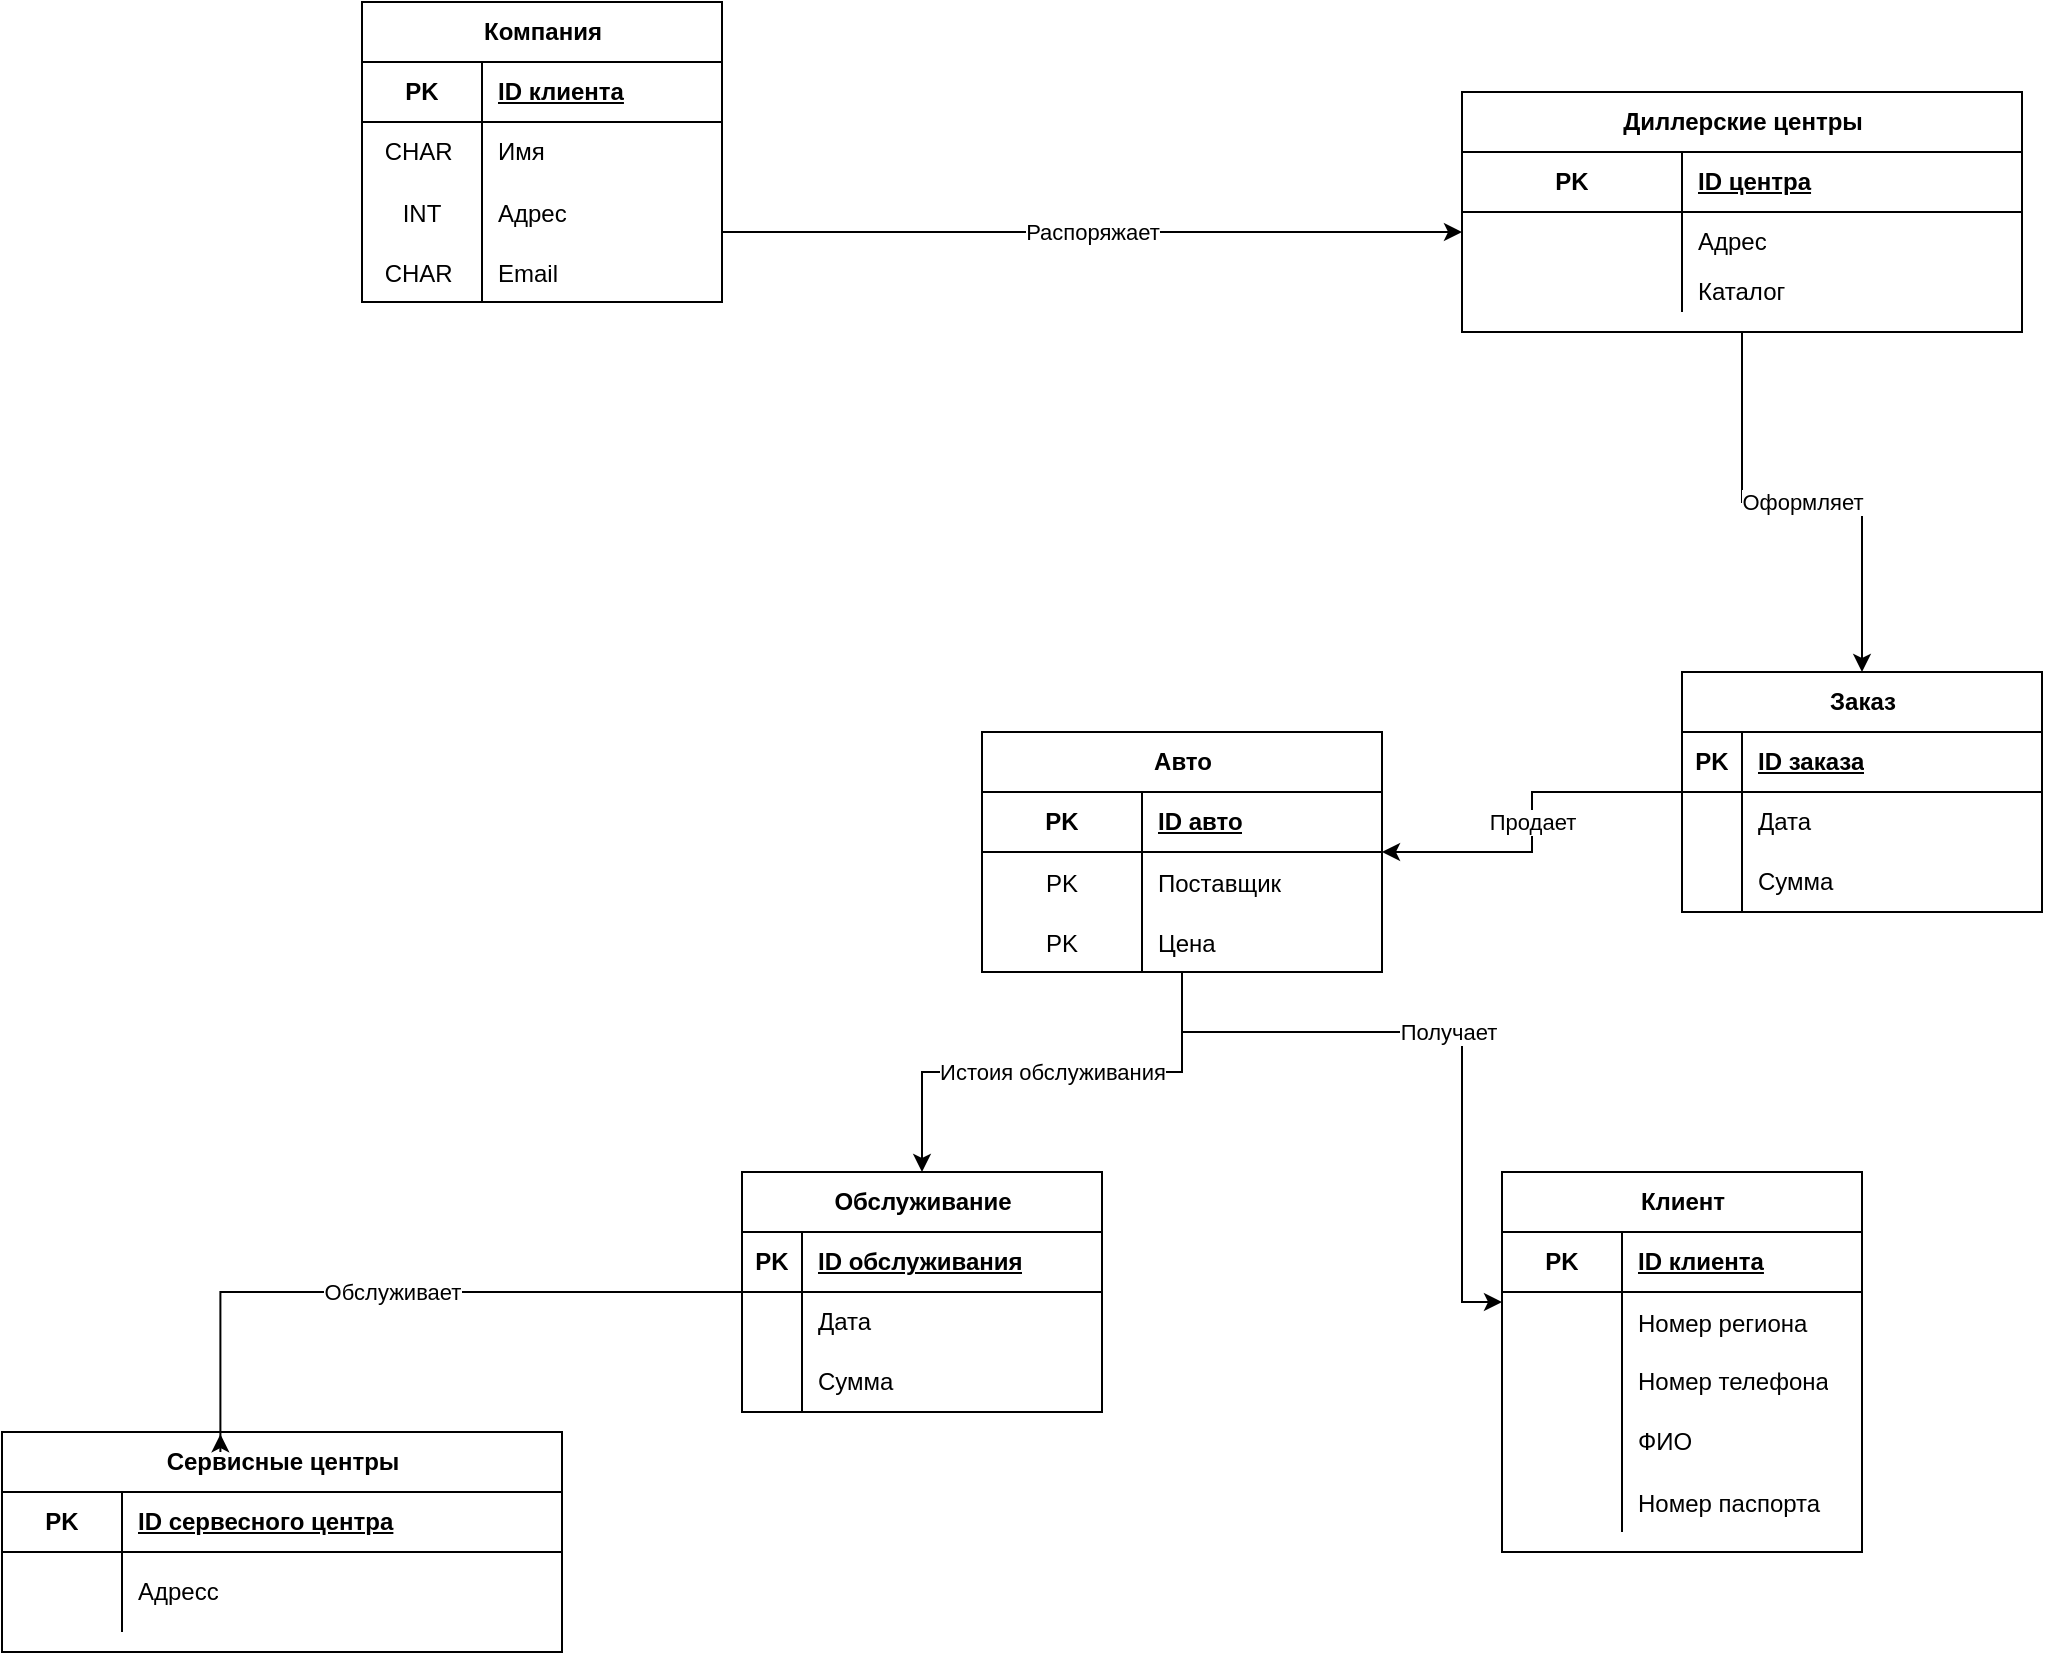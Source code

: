 <mxfile version="23.1.5" type="device">
  <diagram id="R2lEEEUBdFMjLlhIrx00" name="Page-1">
    <mxGraphModel dx="1500" dy="893" grid="1" gridSize="10" guides="1" tooltips="1" connect="1" arrows="1" fold="1" page="0" pageScale="1" pageWidth="850" pageHeight="1100" math="0" shadow="0" extFonts="Permanent Marker^https://fonts.googleapis.com/css?family=Permanent+Marker">
      <root>
        <mxCell id="0" />
        <mxCell id="1" parent="0" />
        <mxCell id="0CaocMdSAFA-a-2oGicY-31" value="Истоия обслуживания" style="edgeStyle=orthogonalEdgeStyle;rounded=0;orthogonalLoop=1;jettySize=auto;html=1;" edge="1" parent="1" source="unt3MSTMmWXqcszNHsW6-5" target="0CaocMdSAFA-a-2oGicY-15">
          <mxGeometry relative="1" as="geometry" />
        </mxCell>
        <mxCell id="0CaocMdSAFA-a-2oGicY-32" value="Получает" style="edgeStyle=orthogonalEdgeStyle;rounded=0;orthogonalLoop=1;jettySize=auto;html=1;" edge="1" parent="1" source="unt3MSTMmWXqcszNHsW6-5" target="LkFsKgFWvlktQ5WFpEc4-41">
          <mxGeometry relative="1" as="geometry">
            <Array as="points">
              <mxPoint x="730" y="550" />
              <mxPoint x="870" y="550" />
              <mxPoint x="870" y="685" />
            </Array>
          </mxGeometry>
        </mxCell>
        <mxCell id="unt3MSTMmWXqcszNHsW6-5" value="Авто" style="shape=table;startSize=30;container=1;collapsible=1;childLayout=tableLayout;fixedRows=1;rowLines=0;fontStyle=1;align=center;resizeLast=1;html=1;" parent="1" vertex="1">
          <mxGeometry x="630" y="400" width="200" height="120" as="geometry" />
        </mxCell>
        <mxCell id="unt3MSTMmWXqcszNHsW6-6" value="" style="shape=tableRow;horizontal=0;startSize=0;swimlaneHead=0;swimlaneBody=0;fillColor=none;collapsible=0;dropTarget=0;points=[[0,0.5],[1,0.5]];portConstraint=eastwest;top=0;left=0;right=0;bottom=1;" parent="unt3MSTMmWXqcszNHsW6-5" vertex="1">
          <mxGeometry y="30" width="200" height="30" as="geometry" />
        </mxCell>
        <mxCell id="unt3MSTMmWXqcszNHsW6-7" value="PK" style="shape=partialRectangle;connectable=0;fillColor=none;top=0;left=0;bottom=0;right=0;fontStyle=1;overflow=hidden;whiteSpace=wrap;html=1;" parent="unt3MSTMmWXqcszNHsW6-6" vertex="1">
          <mxGeometry width="80" height="30" as="geometry">
            <mxRectangle width="80" height="30" as="alternateBounds" />
          </mxGeometry>
        </mxCell>
        <mxCell id="unt3MSTMmWXqcszNHsW6-8" value="ID авто" style="shape=partialRectangle;connectable=0;fillColor=none;top=0;left=0;bottom=0;right=0;align=left;spacingLeft=6;fontStyle=5;overflow=hidden;whiteSpace=wrap;html=1;" parent="unt3MSTMmWXqcszNHsW6-6" vertex="1">
          <mxGeometry x="80" width="120" height="30" as="geometry">
            <mxRectangle width="120" height="30" as="alternateBounds" />
          </mxGeometry>
        </mxCell>
        <mxCell id="LkFsKgFWvlktQ5WFpEc4-82" value="" style="shape=tableRow;horizontal=0;startSize=0;swimlaneHead=0;swimlaneBody=0;fillColor=none;collapsible=0;dropTarget=0;points=[[0,0.5],[1,0.5]];portConstraint=eastwest;top=0;left=0;right=0;bottom=0;" parent="unt3MSTMmWXqcszNHsW6-5" vertex="1">
          <mxGeometry y="60" width="200" height="30" as="geometry" />
        </mxCell>
        <mxCell id="LkFsKgFWvlktQ5WFpEc4-83" value="PK" style="shape=partialRectangle;connectable=0;fillColor=none;top=0;left=0;bottom=0;right=0;editable=1;overflow=hidden;" parent="LkFsKgFWvlktQ5WFpEc4-82" vertex="1">
          <mxGeometry width="80" height="30" as="geometry">
            <mxRectangle width="80" height="30" as="alternateBounds" />
          </mxGeometry>
        </mxCell>
        <mxCell id="LkFsKgFWvlktQ5WFpEc4-84" value="Поставщик" style="shape=partialRectangle;connectable=0;fillColor=none;top=0;left=0;bottom=0;right=0;align=left;spacingLeft=6;overflow=hidden;" parent="LkFsKgFWvlktQ5WFpEc4-82" vertex="1">
          <mxGeometry x="80" width="120" height="30" as="geometry">
            <mxRectangle width="120" height="30" as="alternateBounds" />
          </mxGeometry>
        </mxCell>
        <mxCell id="LkFsKgFWvlktQ5WFpEc4-86" value="" style="shape=tableRow;horizontal=0;startSize=0;swimlaneHead=0;swimlaneBody=0;fillColor=none;collapsible=0;dropTarget=0;points=[[0,0.5],[1,0.5]];portConstraint=eastwest;top=0;left=0;right=0;bottom=0;" parent="unt3MSTMmWXqcszNHsW6-5" vertex="1">
          <mxGeometry y="90" width="200" height="30" as="geometry" />
        </mxCell>
        <mxCell id="LkFsKgFWvlktQ5WFpEc4-87" value="PK" style="shape=partialRectangle;connectable=0;fillColor=none;top=0;left=0;bottom=0;right=0;editable=1;overflow=hidden;" parent="LkFsKgFWvlktQ5WFpEc4-86" vertex="1">
          <mxGeometry width="80" height="30" as="geometry">
            <mxRectangle width="80" height="30" as="alternateBounds" />
          </mxGeometry>
        </mxCell>
        <mxCell id="LkFsKgFWvlktQ5WFpEc4-88" value="Цена" style="shape=partialRectangle;connectable=0;fillColor=none;top=0;left=0;bottom=0;right=0;align=left;spacingLeft=6;overflow=hidden;" parent="LkFsKgFWvlktQ5WFpEc4-86" vertex="1">
          <mxGeometry x="80" width="120" height="30" as="geometry">
            <mxRectangle width="120" height="30" as="alternateBounds" />
          </mxGeometry>
        </mxCell>
        <mxCell id="0CaocMdSAFA-a-2oGicY-29" value="Оформляет" style="edgeStyle=orthogonalEdgeStyle;rounded=0;orthogonalLoop=1;jettySize=auto;html=1;" edge="1" parent="1" source="LkFsKgFWvlktQ5WFpEc4-2" target="0CaocMdSAFA-a-2oGicY-2">
          <mxGeometry relative="1" as="geometry" />
        </mxCell>
        <mxCell id="LkFsKgFWvlktQ5WFpEc4-2" value="Диллерские центры" style="shape=table;startSize=30;container=1;collapsible=1;childLayout=tableLayout;fixedRows=1;rowLines=0;fontStyle=1;align=center;resizeLast=1;html=1;" parent="1" vertex="1">
          <mxGeometry x="870" y="80" width="280" height="120" as="geometry" />
        </mxCell>
        <mxCell id="LkFsKgFWvlktQ5WFpEc4-3" value="" style="shape=tableRow;horizontal=0;startSize=0;swimlaneHead=0;swimlaneBody=0;fillColor=none;collapsible=0;dropTarget=0;points=[[0,0.5],[1,0.5]];portConstraint=eastwest;top=0;left=0;right=0;bottom=1;" parent="LkFsKgFWvlktQ5WFpEc4-2" vertex="1">
          <mxGeometry y="30" width="280" height="30" as="geometry" />
        </mxCell>
        <mxCell id="LkFsKgFWvlktQ5WFpEc4-4" value="PK" style="shape=partialRectangle;connectable=0;fillColor=none;top=0;left=0;bottom=0;right=0;fontStyle=1;overflow=hidden;whiteSpace=wrap;html=1;" parent="LkFsKgFWvlktQ5WFpEc4-3" vertex="1">
          <mxGeometry width="110" height="30" as="geometry">
            <mxRectangle width="110" height="30" as="alternateBounds" />
          </mxGeometry>
        </mxCell>
        <mxCell id="LkFsKgFWvlktQ5WFpEc4-5" value="ID центра" style="shape=partialRectangle;connectable=0;fillColor=none;top=0;left=0;bottom=0;right=0;align=left;spacingLeft=6;fontStyle=5;overflow=hidden;whiteSpace=wrap;html=1;" parent="LkFsKgFWvlktQ5WFpEc4-3" vertex="1">
          <mxGeometry x="110" width="170" height="30" as="geometry">
            <mxRectangle width="170" height="30" as="alternateBounds" />
          </mxGeometry>
        </mxCell>
        <mxCell id="LkFsKgFWvlktQ5WFpEc4-6" value="" style="shape=tableRow;horizontal=0;startSize=0;swimlaneHead=0;swimlaneBody=0;fillColor=none;collapsible=0;dropTarget=0;points=[[0,0.5],[1,0.5]];portConstraint=eastwest;top=0;left=0;right=0;bottom=0;" parent="LkFsKgFWvlktQ5WFpEc4-2" vertex="1">
          <mxGeometry y="60" width="280" height="30" as="geometry" />
        </mxCell>
        <mxCell id="LkFsKgFWvlktQ5WFpEc4-7" value="" style="shape=partialRectangle;connectable=0;fillColor=none;top=0;left=0;bottom=0;right=0;editable=1;overflow=hidden;whiteSpace=wrap;html=1;" parent="LkFsKgFWvlktQ5WFpEc4-6" vertex="1">
          <mxGeometry width="110" height="30" as="geometry">
            <mxRectangle width="110" height="30" as="alternateBounds" />
          </mxGeometry>
        </mxCell>
        <mxCell id="LkFsKgFWvlktQ5WFpEc4-8" value="Адрес" style="shape=partialRectangle;connectable=0;fillColor=none;top=0;left=0;bottom=0;right=0;align=left;spacingLeft=6;overflow=hidden;whiteSpace=wrap;html=1;" parent="LkFsKgFWvlktQ5WFpEc4-6" vertex="1">
          <mxGeometry x="110" width="170" height="30" as="geometry">
            <mxRectangle width="170" height="30" as="alternateBounds" />
          </mxGeometry>
        </mxCell>
        <mxCell id="LkFsKgFWvlktQ5WFpEc4-9" value="" style="shape=tableRow;horizontal=0;startSize=0;swimlaneHead=0;swimlaneBody=0;fillColor=none;collapsible=0;dropTarget=0;points=[[0,0.5],[1,0.5]];portConstraint=eastwest;top=0;left=0;right=0;bottom=0;" parent="LkFsKgFWvlktQ5WFpEc4-2" vertex="1">
          <mxGeometry y="90" width="280" height="20" as="geometry" />
        </mxCell>
        <mxCell id="LkFsKgFWvlktQ5WFpEc4-10" value="" style="shape=partialRectangle;connectable=0;fillColor=none;top=0;left=0;bottom=0;right=0;editable=1;overflow=hidden;whiteSpace=wrap;html=1;" parent="LkFsKgFWvlktQ5WFpEc4-9" vertex="1">
          <mxGeometry width="110" height="20" as="geometry">
            <mxRectangle width="110" height="20" as="alternateBounds" />
          </mxGeometry>
        </mxCell>
        <mxCell id="LkFsKgFWvlktQ5WFpEc4-11" value="Каталог" style="shape=partialRectangle;connectable=0;fillColor=none;top=0;left=0;bottom=0;right=0;align=left;spacingLeft=6;overflow=hidden;whiteSpace=wrap;html=1;" parent="LkFsKgFWvlktQ5WFpEc4-9" vertex="1">
          <mxGeometry x="110" width="170" height="20" as="geometry">
            <mxRectangle width="170" height="20" as="alternateBounds" />
          </mxGeometry>
        </mxCell>
        <mxCell id="LkFsKgFWvlktQ5WFpEc4-143" value="Распоряжает" style="edgeStyle=orthogonalEdgeStyle;rounded=0;orthogonalLoop=1;jettySize=auto;html=1;" parent="1" source="LkFsKgFWvlktQ5WFpEc4-28" target="LkFsKgFWvlktQ5WFpEc4-2" edge="1">
          <mxGeometry relative="1" as="geometry">
            <Array as="points">
              <mxPoint x="730" y="150" />
              <mxPoint x="730" y="150" />
            </Array>
          </mxGeometry>
        </mxCell>
        <mxCell id="LkFsKgFWvlktQ5WFpEc4-28" value="Компания" style="shape=table;startSize=30;container=1;collapsible=1;childLayout=tableLayout;fixedRows=1;rowLines=0;fontStyle=1;align=center;resizeLast=1;html=1;" parent="1" vertex="1">
          <mxGeometry x="320" y="35" width="180" height="150" as="geometry" />
        </mxCell>
        <mxCell id="LkFsKgFWvlktQ5WFpEc4-29" value="" style="shape=tableRow;horizontal=0;startSize=0;swimlaneHead=0;swimlaneBody=0;fillColor=none;collapsible=0;dropTarget=0;points=[[0,0.5],[1,0.5]];portConstraint=eastwest;top=0;left=0;right=0;bottom=1;" parent="LkFsKgFWvlktQ5WFpEc4-28" vertex="1">
          <mxGeometry y="30" width="180" height="30" as="geometry" />
        </mxCell>
        <mxCell id="LkFsKgFWvlktQ5WFpEc4-30" value="PK" style="shape=partialRectangle;connectable=0;fillColor=none;top=0;left=0;bottom=0;right=0;fontStyle=1;overflow=hidden;whiteSpace=wrap;html=1;" parent="LkFsKgFWvlktQ5WFpEc4-29" vertex="1">
          <mxGeometry width="60" height="30" as="geometry">
            <mxRectangle width="60" height="30" as="alternateBounds" />
          </mxGeometry>
        </mxCell>
        <mxCell id="LkFsKgFWvlktQ5WFpEc4-31" value="ID клиента" style="shape=partialRectangle;connectable=0;fillColor=none;top=0;left=0;bottom=0;right=0;align=left;spacingLeft=6;fontStyle=5;overflow=hidden;whiteSpace=wrap;html=1;" parent="LkFsKgFWvlktQ5WFpEc4-29" vertex="1">
          <mxGeometry x="60" width="120" height="30" as="geometry">
            <mxRectangle width="120" height="30" as="alternateBounds" />
          </mxGeometry>
        </mxCell>
        <mxCell id="LkFsKgFWvlktQ5WFpEc4-35" value="" style="shape=tableRow;horizontal=0;startSize=0;swimlaneHead=0;swimlaneBody=0;fillColor=none;collapsible=0;dropTarget=0;points=[[0,0.5],[1,0.5]];portConstraint=eastwest;top=0;left=0;right=0;bottom=0;" parent="LkFsKgFWvlktQ5WFpEc4-28" vertex="1">
          <mxGeometry y="60" width="180" height="30" as="geometry" />
        </mxCell>
        <mxCell id="LkFsKgFWvlktQ5WFpEc4-36" value="CHAR&amp;nbsp;" style="shape=partialRectangle;connectable=0;fillColor=none;top=0;left=0;bottom=0;right=0;editable=1;overflow=hidden;whiteSpace=wrap;html=1;" parent="LkFsKgFWvlktQ5WFpEc4-35" vertex="1">
          <mxGeometry width="60" height="30" as="geometry">
            <mxRectangle width="60" height="30" as="alternateBounds" />
          </mxGeometry>
        </mxCell>
        <mxCell id="LkFsKgFWvlktQ5WFpEc4-37" value="Имя" style="shape=partialRectangle;connectable=0;fillColor=none;top=0;left=0;bottom=0;right=0;align=left;spacingLeft=6;overflow=hidden;whiteSpace=wrap;html=1;" parent="LkFsKgFWvlktQ5WFpEc4-35" vertex="1">
          <mxGeometry x="60" width="120" height="30" as="geometry">
            <mxRectangle width="120" height="30" as="alternateBounds" />
          </mxGeometry>
        </mxCell>
        <mxCell id="LkFsKgFWvlktQ5WFpEc4-101" value="" style="shape=tableRow;horizontal=0;startSize=0;swimlaneHead=0;swimlaneBody=0;fillColor=none;collapsible=0;dropTarget=0;points=[[0,0.5],[1,0.5]];portConstraint=eastwest;top=0;left=0;right=0;bottom=0;" parent="LkFsKgFWvlktQ5WFpEc4-28" vertex="1">
          <mxGeometry y="90" width="180" height="30" as="geometry" />
        </mxCell>
        <mxCell id="LkFsKgFWvlktQ5WFpEc4-102" value="INT" style="shape=partialRectangle;connectable=0;fillColor=none;top=0;left=0;bottom=0;right=0;editable=1;overflow=hidden;" parent="LkFsKgFWvlktQ5WFpEc4-101" vertex="1">
          <mxGeometry width="60" height="30" as="geometry">
            <mxRectangle width="60" height="30" as="alternateBounds" />
          </mxGeometry>
        </mxCell>
        <mxCell id="LkFsKgFWvlktQ5WFpEc4-103" value="Адрес" style="shape=partialRectangle;connectable=0;fillColor=none;top=0;left=0;bottom=0;right=0;align=left;spacingLeft=6;overflow=hidden;" parent="LkFsKgFWvlktQ5WFpEc4-101" vertex="1">
          <mxGeometry x="60" width="120" height="30" as="geometry">
            <mxRectangle width="120" height="30" as="alternateBounds" />
          </mxGeometry>
        </mxCell>
        <mxCell id="LkFsKgFWvlktQ5WFpEc4-98" value="" style="shape=tableRow;horizontal=0;startSize=0;swimlaneHead=0;swimlaneBody=0;fillColor=none;collapsible=0;dropTarget=0;points=[[0,0.5],[1,0.5]];portConstraint=eastwest;top=0;left=0;right=0;bottom=0;" parent="LkFsKgFWvlktQ5WFpEc4-28" vertex="1">
          <mxGeometry y="120" width="180" height="30" as="geometry" />
        </mxCell>
        <mxCell id="LkFsKgFWvlktQ5WFpEc4-99" value="CHAR " style="shape=partialRectangle;connectable=0;fillColor=none;top=0;left=0;bottom=0;right=0;editable=1;overflow=hidden;" parent="LkFsKgFWvlktQ5WFpEc4-98" vertex="1">
          <mxGeometry width="60" height="30" as="geometry">
            <mxRectangle width="60" height="30" as="alternateBounds" />
          </mxGeometry>
        </mxCell>
        <mxCell id="LkFsKgFWvlktQ5WFpEc4-100" value="Email" style="shape=partialRectangle;connectable=0;fillColor=none;top=0;left=0;bottom=0;right=0;align=left;spacingLeft=6;overflow=hidden;" parent="LkFsKgFWvlktQ5WFpEc4-98" vertex="1">
          <mxGeometry x="60" width="120" height="30" as="geometry">
            <mxRectangle width="120" height="30" as="alternateBounds" />
          </mxGeometry>
        </mxCell>
        <mxCell id="LkFsKgFWvlktQ5WFpEc4-41" value="Клиент" style="shape=table;startSize=30;container=1;collapsible=1;childLayout=tableLayout;fixedRows=1;rowLines=0;fontStyle=1;align=center;resizeLast=1;html=1;" parent="1" vertex="1">
          <mxGeometry x="890" y="620" width="180" height="190" as="geometry" />
        </mxCell>
        <mxCell id="LkFsKgFWvlktQ5WFpEc4-42" value="" style="shape=tableRow;horizontal=0;startSize=0;swimlaneHead=0;swimlaneBody=0;fillColor=none;collapsible=0;dropTarget=0;points=[[0,0.5],[1,0.5]];portConstraint=eastwest;top=0;left=0;right=0;bottom=1;" parent="LkFsKgFWvlktQ5WFpEc4-41" vertex="1">
          <mxGeometry y="30" width="180" height="30" as="geometry" />
        </mxCell>
        <mxCell id="LkFsKgFWvlktQ5WFpEc4-43" value="PK" style="shape=partialRectangle;connectable=0;fillColor=none;top=0;left=0;bottom=0;right=0;fontStyle=1;overflow=hidden;whiteSpace=wrap;html=1;" parent="LkFsKgFWvlktQ5WFpEc4-42" vertex="1">
          <mxGeometry width="60" height="30" as="geometry">
            <mxRectangle width="60" height="30" as="alternateBounds" />
          </mxGeometry>
        </mxCell>
        <mxCell id="LkFsKgFWvlktQ5WFpEc4-44" value="ID клиента" style="shape=partialRectangle;connectable=0;fillColor=none;top=0;left=0;bottom=0;right=0;align=left;spacingLeft=6;fontStyle=5;overflow=hidden;whiteSpace=wrap;html=1;" parent="LkFsKgFWvlktQ5WFpEc4-42" vertex="1">
          <mxGeometry x="60" width="120" height="30" as="geometry">
            <mxRectangle width="120" height="30" as="alternateBounds" />
          </mxGeometry>
        </mxCell>
        <mxCell id="0CaocMdSAFA-a-2oGicY-34" value="" style="shape=tableRow;horizontal=0;startSize=0;swimlaneHead=0;swimlaneBody=0;fillColor=none;collapsible=0;dropTarget=0;points=[[0,0.5],[1,0.5]];portConstraint=eastwest;top=0;left=0;right=0;bottom=0;" vertex="1" parent="LkFsKgFWvlktQ5WFpEc4-41">
          <mxGeometry y="60" width="180" height="30" as="geometry" />
        </mxCell>
        <mxCell id="0CaocMdSAFA-a-2oGicY-35" value="" style="shape=partialRectangle;connectable=0;fillColor=none;top=0;left=0;bottom=0;right=0;editable=1;overflow=hidden;" vertex="1" parent="0CaocMdSAFA-a-2oGicY-34">
          <mxGeometry width="60" height="30" as="geometry">
            <mxRectangle width="60" height="30" as="alternateBounds" />
          </mxGeometry>
        </mxCell>
        <mxCell id="0CaocMdSAFA-a-2oGicY-36" value="Номер региона" style="shape=partialRectangle;connectable=0;fillColor=none;top=0;left=0;bottom=0;right=0;align=left;spacingLeft=6;overflow=hidden;" vertex="1" parent="0CaocMdSAFA-a-2oGicY-34">
          <mxGeometry x="60" width="120" height="30" as="geometry">
            <mxRectangle width="120" height="30" as="alternateBounds" />
          </mxGeometry>
        </mxCell>
        <mxCell id="LkFsKgFWvlktQ5WFpEc4-45" value="" style="shape=tableRow;horizontal=0;startSize=0;swimlaneHead=0;swimlaneBody=0;fillColor=none;collapsible=0;dropTarget=0;points=[[0,0.5],[1,0.5]];portConstraint=eastwest;top=0;left=0;right=0;bottom=0;" parent="LkFsKgFWvlktQ5WFpEc4-41" vertex="1">
          <mxGeometry y="90" width="180" height="30" as="geometry" />
        </mxCell>
        <mxCell id="LkFsKgFWvlktQ5WFpEc4-46" value="" style="shape=partialRectangle;connectable=0;fillColor=none;top=0;left=0;bottom=0;right=0;editable=1;overflow=hidden;whiteSpace=wrap;html=1;" parent="LkFsKgFWvlktQ5WFpEc4-45" vertex="1">
          <mxGeometry width="60" height="30" as="geometry">
            <mxRectangle width="60" height="30" as="alternateBounds" />
          </mxGeometry>
        </mxCell>
        <mxCell id="LkFsKgFWvlktQ5WFpEc4-47" value="Номер телефона" style="shape=partialRectangle;connectable=0;fillColor=none;top=0;left=0;bottom=0;right=0;align=left;spacingLeft=6;overflow=hidden;whiteSpace=wrap;html=1;" parent="LkFsKgFWvlktQ5WFpEc4-45" vertex="1">
          <mxGeometry x="60" width="120" height="30" as="geometry">
            <mxRectangle width="120" height="30" as="alternateBounds" />
          </mxGeometry>
        </mxCell>
        <mxCell id="LkFsKgFWvlktQ5WFpEc4-48" value="" style="shape=tableRow;horizontal=0;startSize=0;swimlaneHead=0;swimlaneBody=0;fillColor=none;collapsible=0;dropTarget=0;points=[[0,0.5],[1,0.5]];portConstraint=eastwest;top=0;left=0;right=0;bottom=0;" parent="LkFsKgFWvlktQ5WFpEc4-41" vertex="1">
          <mxGeometry y="120" width="180" height="30" as="geometry" />
        </mxCell>
        <mxCell id="LkFsKgFWvlktQ5WFpEc4-49" value="" style="shape=partialRectangle;connectable=0;fillColor=none;top=0;left=0;bottom=0;right=0;editable=1;overflow=hidden;whiteSpace=wrap;html=1;" parent="LkFsKgFWvlktQ5WFpEc4-48" vertex="1">
          <mxGeometry width="60" height="30" as="geometry">
            <mxRectangle width="60" height="30" as="alternateBounds" />
          </mxGeometry>
        </mxCell>
        <mxCell id="LkFsKgFWvlktQ5WFpEc4-50" value="ФИО" style="shape=partialRectangle;connectable=0;fillColor=none;top=0;left=0;bottom=0;right=0;align=left;spacingLeft=6;overflow=hidden;whiteSpace=wrap;html=1;" parent="LkFsKgFWvlktQ5WFpEc4-48" vertex="1">
          <mxGeometry x="60" width="120" height="30" as="geometry">
            <mxRectangle width="120" height="30" as="alternateBounds" />
          </mxGeometry>
        </mxCell>
        <mxCell id="0CaocMdSAFA-a-2oGicY-37" value="" style="shape=tableRow;horizontal=0;startSize=0;swimlaneHead=0;swimlaneBody=0;fillColor=none;collapsible=0;dropTarget=0;points=[[0,0.5],[1,0.5]];portConstraint=eastwest;top=0;left=0;right=0;bottom=0;" vertex="1" parent="LkFsKgFWvlktQ5WFpEc4-41">
          <mxGeometry y="150" width="180" height="30" as="geometry" />
        </mxCell>
        <mxCell id="0CaocMdSAFA-a-2oGicY-38" value="" style="shape=partialRectangle;connectable=0;fillColor=none;top=0;left=0;bottom=0;right=0;editable=1;overflow=hidden;" vertex="1" parent="0CaocMdSAFA-a-2oGicY-37">
          <mxGeometry width="60" height="30" as="geometry">
            <mxRectangle width="60" height="30" as="alternateBounds" />
          </mxGeometry>
        </mxCell>
        <mxCell id="0CaocMdSAFA-a-2oGicY-39" value="Номер паспорта" style="shape=partialRectangle;connectable=0;fillColor=none;top=0;left=0;bottom=0;right=0;align=left;spacingLeft=6;overflow=hidden;" vertex="1" parent="0CaocMdSAFA-a-2oGicY-37">
          <mxGeometry x="60" width="120" height="30" as="geometry">
            <mxRectangle width="120" height="30" as="alternateBounds" />
          </mxGeometry>
        </mxCell>
        <mxCell id="LkFsKgFWvlktQ5WFpEc4-68" value="Сервисные центры" style="shape=table;startSize=30;container=1;collapsible=1;childLayout=tableLayout;fixedRows=1;rowLines=0;fontStyle=1;align=center;resizeLast=1;html=1;" parent="1" vertex="1">
          <mxGeometry x="140" y="750" width="280" height="110.0" as="geometry" />
        </mxCell>
        <mxCell id="LkFsKgFWvlktQ5WFpEc4-69" value="" style="shape=tableRow;horizontal=0;startSize=0;swimlaneHead=0;swimlaneBody=0;fillColor=none;collapsible=0;dropTarget=0;points=[[0,0.5],[1,0.5]];portConstraint=eastwest;top=0;left=0;right=0;bottom=1;" parent="LkFsKgFWvlktQ5WFpEc4-68" vertex="1">
          <mxGeometry y="30" width="280" height="30" as="geometry" />
        </mxCell>
        <mxCell id="LkFsKgFWvlktQ5WFpEc4-70" value="PK" style="shape=partialRectangle;connectable=0;fillColor=none;top=0;left=0;bottom=0;right=0;fontStyle=1;overflow=hidden;whiteSpace=wrap;html=1;" parent="LkFsKgFWvlktQ5WFpEc4-69" vertex="1">
          <mxGeometry width="60" height="30" as="geometry">
            <mxRectangle width="60" height="30" as="alternateBounds" />
          </mxGeometry>
        </mxCell>
        <mxCell id="LkFsKgFWvlktQ5WFpEc4-71" value="ID сервесного центра" style="shape=partialRectangle;connectable=0;fillColor=none;top=0;left=0;bottom=0;right=0;align=left;spacingLeft=6;fontStyle=5;overflow=hidden;whiteSpace=wrap;html=1;" parent="LkFsKgFWvlktQ5WFpEc4-69" vertex="1">
          <mxGeometry x="60" width="220" height="30" as="geometry">
            <mxRectangle width="220" height="30" as="alternateBounds" />
          </mxGeometry>
        </mxCell>
        <mxCell id="LkFsKgFWvlktQ5WFpEc4-78" value="" style="shape=tableRow;horizontal=0;startSize=0;swimlaneHead=0;swimlaneBody=0;fillColor=none;collapsible=0;dropTarget=0;points=[[0,0.5],[1,0.5]];portConstraint=eastwest;top=0;left=0;right=0;bottom=0;" parent="LkFsKgFWvlktQ5WFpEc4-68" vertex="1">
          <mxGeometry y="60" width="280" height="40" as="geometry" />
        </mxCell>
        <mxCell id="LkFsKgFWvlktQ5WFpEc4-79" value="" style="shape=partialRectangle;connectable=0;fillColor=none;top=0;left=0;bottom=0;right=0;editable=1;overflow=hidden;whiteSpace=wrap;html=1;" parent="LkFsKgFWvlktQ5WFpEc4-78" vertex="1">
          <mxGeometry width="60" height="40" as="geometry">
            <mxRectangle width="60" height="40" as="alternateBounds" />
          </mxGeometry>
        </mxCell>
        <mxCell id="LkFsKgFWvlktQ5WFpEc4-80" value="Адресс" style="shape=partialRectangle;connectable=0;fillColor=none;top=0;left=0;bottom=0;right=0;align=left;spacingLeft=6;overflow=hidden;whiteSpace=wrap;html=1;" parent="LkFsKgFWvlktQ5WFpEc4-78" vertex="1">
          <mxGeometry x="60" width="220" height="40" as="geometry">
            <mxRectangle width="220" height="40" as="alternateBounds" />
          </mxGeometry>
        </mxCell>
        <mxCell id="0CaocMdSAFA-a-2oGicY-30" value="Продает" style="edgeStyle=orthogonalEdgeStyle;rounded=0;orthogonalLoop=1;jettySize=auto;html=1;" edge="1" parent="1" source="0CaocMdSAFA-a-2oGicY-2" target="unt3MSTMmWXqcszNHsW6-5">
          <mxGeometry relative="1" as="geometry" />
        </mxCell>
        <mxCell id="0CaocMdSAFA-a-2oGicY-2" value="Заказ" style="shape=table;startSize=30;container=1;collapsible=1;childLayout=tableLayout;fixedRows=1;rowLines=0;fontStyle=1;align=center;resizeLast=1;html=1;" vertex="1" parent="1">
          <mxGeometry x="980" y="370" width="180" height="120" as="geometry" />
        </mxCell>
        <mxCell id="0CaocMdSAFA-a-2oGicY-3" value="" style="shape=tableRow;horizontal=0;startSize=0;swimlaneHead=0;swimlaneBody=0;fillColor=none;collapsible=0;dropTarget=0;points=[[0,0.5],[1,0.5]];portConstraint=eastwest;top=0;left=0;right=0;bottom=1;" vertex="1" parent="0CaocMdSAFA-a-2oGicY-2">
          <mxGeometry y="30" width="180" height="30" as="geometry" />
        </mxCell>
        <mxCell id="0CaocMdSAFA-a-2oGicY-4" value="PK" style="shape=partialRectangle;connectable=0;fillColor=none;top=0;left=0;bottom=0;right=0;fontStyle=1;overflow=hidden;whiteSpace=wrap;html=1;" vertex="1" parent="0CaocMdSAFA-a-2oGicY-3">
          <mxGeometry width="30" height="30" as="geometry">
            <mxRectangle width="30" height="30" as="alternateBounds" />
          </mxGeometry>
        </mxCell>
        <mxCell id="0CaocMdSAFA-a-2oGicY-5" value="ID заказа" style="shape=partialRectangle;connectable=0;fillColor=none;top=0;left=0;bottom=0;right=0;align=left;spacingLeft=6;fontStyle=5;overflow=hidden;whiteSpace=wrap;html=1;" vertex="1" parent="0CaocMdSAFA-a-2oGicY-3">
          <mxGeometry x="30" width="150" height="30" as="geometry">
            <mxRectangle width="150" height="30" as="alternateBounds" />
          </mxGeometry>
        </mxCell>
        <mxCell id="0CaocMdSAFA-a-2oGicY-6" value="" style="shape=tableRow;horizontal=0;startSize=0;swimlaneHead=0;swimlaneBody=0;fillColor=none;collapsible=0;dropTarget=0;points=[[0,0.5],[1,0.5]];portConstraint=eastwest;top=0;left=0;right=0;bottom=0;" vertex="1" parent="0CaocMdSAFA-a-2oGicY-2">
          <mxGeometry y="60" width="180" height="30" as="geometry" />
        </mxCell>
        <mxCell id="0CaocMdSAFA-a-2oGicY-7" value="" style="shape=partialRectangle;connectable=0;fillColor=none;top=0;left=0;bottom=0;right=0;editable=1;overflow=hidden;whiteSpace=wrap;html=1;" vertex="1" parent="0CaocMdSAFA-a-2oGicY-6">
          <mxGeometry width="30" height="30" as="geometry">
            <mxRectangle width="30" height="30" as="alternateBounds" />
          </mxGeometry>
        </mxCell>
        <mxCell id="0CaocMdSAFA-a-2oGicY-8" value="Дата" style="shape=partialRectangle;connectable=0;fillColor=none;top=0;left=0;bottom=0;right=0;align=left;spacingLeft=6;overflow=hidden;whiteSpace=wrap;html=1;" vertex="1" parent="0CaocMdSAFA-a-2oGicY-6">
          <mxGeometry x="30" width="150" height="30" as="geometry">
            <mxRectangle width="150" height="30" as="alternateBounds" />
          </mxGeometry>
        </mxCell>
        <mxCell id="0CaocMdSAFA-a-2oGicY-9" value="" style="shape=tableRow;horizontal=0;startSize=0;swimlaneHead=0;swimlaneBody=0;fillColor=none;collapsible=0;dropTarget=0;points=[[0,0.5],[1,0.5]];portConstraint=eastwest;top=0;left=0;right=0;bottom=0;" vertex="1" parent="0CaocMdSAFA-a-2oGicY-2">
          <mxGeometry y="90" width="180" height="30" as="geometry" />
        </mxCell>
        <mxCell id="0CaocMdSAFA-a-2oGicY-10" value="" style="shape=partialRectangle;connectable=0;fillColor=none;top=0;left=0;bottom=0;right=0;editable=1;overflow=hidden;whiteSpace=wrap;html=1;" vertex="1" parent="0CaocMdSAFA-a-2oGicY-9">
          <mxGeometry width="30" height="30" as="geometry">
            <mxRectangle width="30" height="30" as="alternateBounds" />
          </mxGeometry>
        </mxCell>
        <mxCell id="0CaocMdSAFA-a-2oGicY-11" value="Сумма" style="shape=partialRectangle;connectable=0;fillColor=none;top=0;left=0;bottom=0;right=0;align=left;spacingLeft=6;overflow=hidden;whiteSpace=wrap;html=1;" vertex="1" parent="0CaocMdSAFA-a-2oGicY-9">
          <mxGeometry x="30" width="150" height="30" as="geometry">
            <mxRectangle width="150" height="30" as="alternateBounds" />
          </mxGeometry>
        </mxCell>
        <mxCell id="0CaocMdSAFA-a-2oGicY-15" value="Обслуживание" style="shape=table;startSize=30;container=1;collapsible=1;childLayout=tableLayout;fixedRows=1;rowLines=0;fontStyle=1;align=center;resizeLast=1;html=1;" vertex="1" parent="1">
          <mxGeometry x="510" y="620" width="180" height="120" as="geometry" />
        </mxCell>
        <mxCell id="0CaocMdSAFA-a-2oGicY-16" value="" style="shape=tableRow;horizontal=0;startSize=0;swimlaneHead=0;swimlaneBody=0;fillColor=none;collapsible=0;dropTarget=0;points=[[0,0.5],[1,0.5]];portConstraint=eastwest;top=0;left=0;right=0;bottom=1;" vertex="1" parent="0CaocMdSAFA-a-2oGicY-15">
          <mxGeometry y="30" width="180" height="30" as="geometry" />
        </mxCell>
        <mxCell id="0CaocMdSAFA-a-2oGicY-17" value="PK" style="shape=partialRectangle;connectable=0;fillColor=none;top=0;left=0;bottom=0;right=0;fontStyle=1;overflow=hidden;whiteSpace=wrap;html=1;" vertex="1" parent="0CaocMdSAFA-a-2oGicY-16">
          <mxGeometry width="30" height="30" as="geometry">
            <mxRectangle width="30" height="30" as="alternateBounds" />
          </mxGeometry>
        </mxCell>
        <mxCell id="0CaocMdSAFA-a-2oGicY-18" value="ID обслуживания" style="shape=partialRectangle;connectable=0;fillColor=none;top=0;left=0;bottom=0;right=0;align=left;spacingLeft=6;fontStyle=5;overflow=hidden;whiteSpace=wrap;html=1;" vertex="1" parent="0CaocMdSAFA-a-2oGicY-16">
          <mxGeometry x="30" width="150" height="30" as="geometry">
            <mxRectangle width="150" height="30" as="alternateBounds" />
          </mxGeometry>
        </mxCell>
        <mxCell id="0CaocMdSAFA-a-2oGicY-19" value="" style="shape=tableRow;horizontal=0;startSize=0;swimlaneHead=0;swimlaneBody=0;fillColor=none;collapsible=0;dropTarget=0;points=[[0,0.5],[1,0.5]];portConstraint=eastwest;top=0;left=0;right=0;bottom=0;" vertex="1" parent="0CaocMdSAFA-a-2oGicY-15">
          <mxGeometry y="60" width="180" height="30" as="geometry" />
        </mxCell>
        <mxCell id="0CaocMdSAFA-a-2oGicY-20" value="" style="shape=partialRectangle;connectable=0;fillColor=none;top=0;left=0;bottom=0;right=0;editable=1;overflow=hidden;whiteSpace=wrap;html=1;" vertex="1" parent="0CaocMdSAFA-a-2oGicY-19">
          <mxGeometry width="30" height="30" as="geometry">
            <mxRectangle width="30" height="30" as="alternateBounds" />
          </mxGeometry>
        </mxCell>
        <mxCell id="0CaocMdSAFA-a-2oGicY-21" value="Дата" style="shape=partialRectangle;connectable=0;fillColor=none;top=0;left=0;bottom=0;right=0;align=left;spacingLeft=6;overflow=hidden;whiteSpace=wrap;html=1;" vertex="1" parent="0CaocMdSAFA-a-2oGicY-19">
          <mxGeometry x="30" width="150" height="30" as="geometry">
            <mxRectangle width="150" height="30" as="alternateBounds" />
          </mxGeometry>
        </mxCell>
        <mxCell id="0CaocMdSAFA-a-2oGicY-22" value="" style="shape=tableRow;horizontal=0;startSize=0;swimlaneHead=0;swimlaneBody=0;fillColor=none;collapsible=0;dropTarget=0;points=[[0,0.5],[1,0.5]];portConstraint=eastwest;top=0;left=0;right=0;bottom=0;" vertex="1" parent="0CaocMdSAFA-a-2oGicY-15">
          <mxGeometry y="90" width="180" height="30" as="geometry" />
        </mxCell>
        <mxCell id="0CaocMdSAFA-a-2oGicY-23" value="" style="shape=partialRectangle;connectable=0;fillColor=none;top=0;left=0;bottom=0;right=0;editable=1;overflow=hidden;whiteSpace=wrap;html=1;" vertex="1" parent="0CaocMdSAFA-a-2oGicY-22">
          <mxGeometry width="30" height="30" as="geometry">
            <mxRectangle width="30" height="30" as="alternateBounds" />
          </mxGeometry>
        </mxCell>
        <mxCell id="0CaocMdSAFA-a-2oGicY-24" value="Сумма" style="shape=partialRectangle;connectable=0;fillColor=none;top=0;left=0;bottom=0;right=0;align=left;spacingLeft=6;overflow=hidden;whiteSpace=wrap;html=1;" vertex="1" parent="0CaocMdSAFA-a-2oGicY-22">
          <mxGeometry x="30" width="150" height="30" as="geometry">
            <mxRectangle width="150" height="30" as="alternateBounds" />
          </mxGeometry>
        </mxCell>
        <mxCell id="0CaocMdSAFA-a-2oGicY-33" value="Обслуживает" style="edgeStyle=orthogonalEdgeStyle;rounded=0;orthogonalLoop=1;jettySize=auto;html=1;entryX=0.39;entryY=0.01;entryDx=0;entryDy=0;entryPerimeter=0;" edge="1" parent="1" source="0CaocMdSAFA-a-2oGicY-15" target="LkFsKgFWvlktQ5WFpEc4-68">
          <mxGeometry relative="1" as="geometry" />
        </mxCell>
      </root>
    </mxGraphModel>
  </diagram>
</mxfile>
